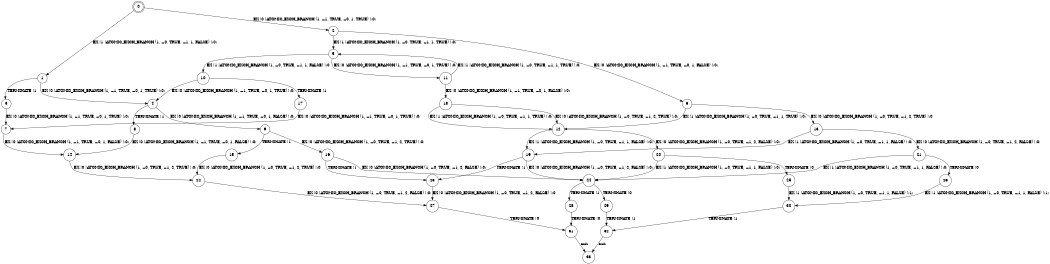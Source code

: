 digraph BCG {
size = "7, 10.5";
center = TRUE;
node [shape = circle];
0 [peripheries = 2];
0 -> 1 [label = "EX !1 !ATOMIC_EXCH_BRANCH (1, +0, TRUE, +1, 1, FALSE) !:0:"];
0 -> 2 [label = "EX !0 !ATOMIC_EXCH_BRANCH (1, +1, TRUE, +0, 1, TRUE) !:0:"];
1 -> 3 [label = "TERMINATE !1"];
1 -> 4 [label = "EX !0 !ATOMIC_EXCH_BRANCH (1, +1, TRUE, +0, 1, TRUE) !:0:"];
2 -> 5 [label = "EX !1 !ATOMIC_EXCH_BRANCH (1, +0, TRUE, +1, 1, TRUE) !:0:"];
2 -> 6 [label = "EX !0 !ATOMIC_EXCH_BRANCH (1, +1, TRUE, +0, 1, FALSE) !:0:"];
3 -> 7 [label = "EX !0 !ATOMIC_EXCH_BRANCH (1, +1, TRUE, +0, 1, TRUE) !:0:"];
4 -> 8 [label = "TERMINATE !1"];
4 -> 9 [label = "EX !0 !ATOMIC_EXCH_BRANCH (1, +1, TRUE, +0, 1, FALSE) !:0:"];
5 -> 10 [label = "EX !1 !ATOMIC_EXCH_BRANCH (1, +0, TRUE, +1, 1, FALSE) !:0:"];
5 -> 11 [label = "EX !0 !ATOMIC_EXCH_BRANCH (1, +1, TRUE, +0, 1, TRUE) !:0:"];
6 -> 12 [label = "EX !1 !ATOMIC_EXCH_BRANCH (1, +0, TRUE, +1, 1, TRUE) !:0:"];
6 -> 13 [label = "EX !0 !ATOMIC_EXCH_BRANCH (1, +0, TRUE, +1, 2, TRUE) !:0:"];
7 -> 14 [label = "EX !0 !ATOMIC_EXCH_BRANCH (1, +1, TRUE, +0, 1, FALSE) !:0:"];
8 -> 14 [label = "EX !0 !ATOMIC_EXCH_BRANCH (1, +1, TRUE, +0, 1, FALSE) !:0:"];
9 -> 15 [label = "TERMINATE !1"];
9 -> 16 [label = "EX !0 !ATOMIC_EXCH_BRANCH (1, +0, TRUE, +1, 2, TRUE) !:0:"];
10 -> 17 [label = "TERMINATE !1"];
10 -> 4 [label = "EX !0 !ATOMIC_EXCH_BRANCH (1, +1, TRUE, +0, 1, TRUE) !:0:"];
11 -> 5 [label = "EX !1 !ATOMIC_EXCH_BRANCH (1, +0, TRUE, +1, 1, TRUE) !:0:"];
11 -> 18 [label = "EX !0 !ATOMIC_EXCH_BRANCH (1, +1, TRUE, +0, 1, FALSE) !:0:"];
12 -> 19 [label = "EX !1 !ATOMIC_EXCH_BRANCH (1, +0, TRUE, +1, 1, FALSE) !:0:"];
12 -> 20 [label = "EX !0 !ATOMIC_EXCH_BRANCH (1, +0, TRUE, +1, 2, FALSE) !:0:"];
13 -> 19 [label = "EX !1 !ATOMIC_EXCH_BRANCH (1, +0, TRUE, +1, 1, FALSE) !:0:"];
13 -> 21 [label = "EX !0 !ATOMIC_EXCH_BRANCH (1, +0, TRUE, +1, 2, FALSE) !:0:"];
14 -> 22 [label = "EX !0 !ATOMIC_EXCH_BRANCH (1, +0, TRUE, +1, 2, TRUE) !:0:"];
15 -> 22 [label = "EX !0 !ATOMIC_EXCH_BRANCH (1, +0, TRUE, +1, 2, TRUE) !:0:"];
16 -> 23 [label = "TERMINATE !1"];
16 -> 24 [label = "EX !0 !ATOMIC_EXCH_BRANCH (1, +0, TRUE, +1, 2, FALSE) !:0:"];
17 -> 7 [label = "EX !0 !ATOMIC_EXCH_BRANCH (1, +1, TRUE, +0, 1, TRUE) !:0:"];
18 -> 12 [label = "EX !1 !ATOMIC_EXCH_BRANCH (1, +0, TRUE, +1, 1, TRUE) !:0:"];
18 -> 12 [label = "EX !0 !ATOMIC_EXCH_BRANCH (1, +0, TRUE, +1, 2, TRUE) !:0:"];
19 -> 23 [label = "TERMINATE !1"];
19 -> 24 [label = "EX !0 !ATOMIC_EXCH_BRANCH (1, +0, TRUE, +1, 2, FALSE) !:0:"];
20 -> 25 [label = "TERMINATE !0"];
20 -> 24 [label = "EX !1 !ATOMIC_EXCH_BRANCH (1, +0, TRUE, +1, 1, FALSE) !:0:"];
21 -> 26 [label = "TERMINATE !0"];
21 -> 24 [label = "EX !1 !ATOMIC_EXCH_BRANCH (1, +0, TRUE, +1, 1, FALSE) !:0:"];
22 -> 27 [label = "EX !0 !ATOMIC_EXCH_BRANCH (1, +0, TRUE, +1, 2, FALSE) !:0:"];
23 -> 27 [label = "EX !0 !ATOMIC_EXCH_BRANCH (1, +0, TRUE, +1, 2, FALSE) !:0:"];
24 -> 28 [label = "TERMINATE !1"];
24 -> 29 [label = "TERMINATE !0"];
25 -> 30 [label = "EX !1 !ATOMIC_EXCH_BRANCH (1, +0, TRUE, +1, 1, FALSE) !:1:"];
26 -> 30 [label = "EX !1 !ATOMIC_EXCH_BRANCH (1, +0, TRUE, +1, 1, FALSE) !:1:"];
27 -> 31 [label = "TERMINATE !0"];
28 -> 31 [label = "TERMINATE !0"];
29 -> 32 [label = "TERMINATE !1"];
30 -> 32 [label = "TERMINATE !1"];
31 -> 33 [label = "exit"];
32 -> 33 [label = "exit"];
}
